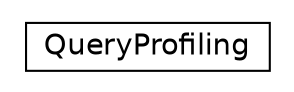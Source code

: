 #!/usr/local/bin/dot
#
# Class diagram 
# Generated by UMLGraph version 5.1 (http://www.umlgraph.org/)
#

digraph G {
	edge [fontname="Helvetica",fontsize=10,labelfontname="Helvetica",labelfontsize=10];
	node [fontname="Helvetica",fontsize=10,shape=plaintext];
	nodesep=0.25;
	ranksep=0.5;
	// jason.profiling.QueryProfiling
	c4211 [label=<<table title="jason.profiling.QueryProfiling" border="0" cellborder="1" cellspacing="0" cellpadding="2" port="p" href="./QueryProfiling.html">
		<tr><td><table border="0" cellspacing="0" cellpadding="1">
<tr><td align="center" balign="center"> QueryProfiling </td></tr>
		</table></td></tr>
		</table>>, fontname="Helvetica", fontcolor="black", fontsize=14.0];
}

